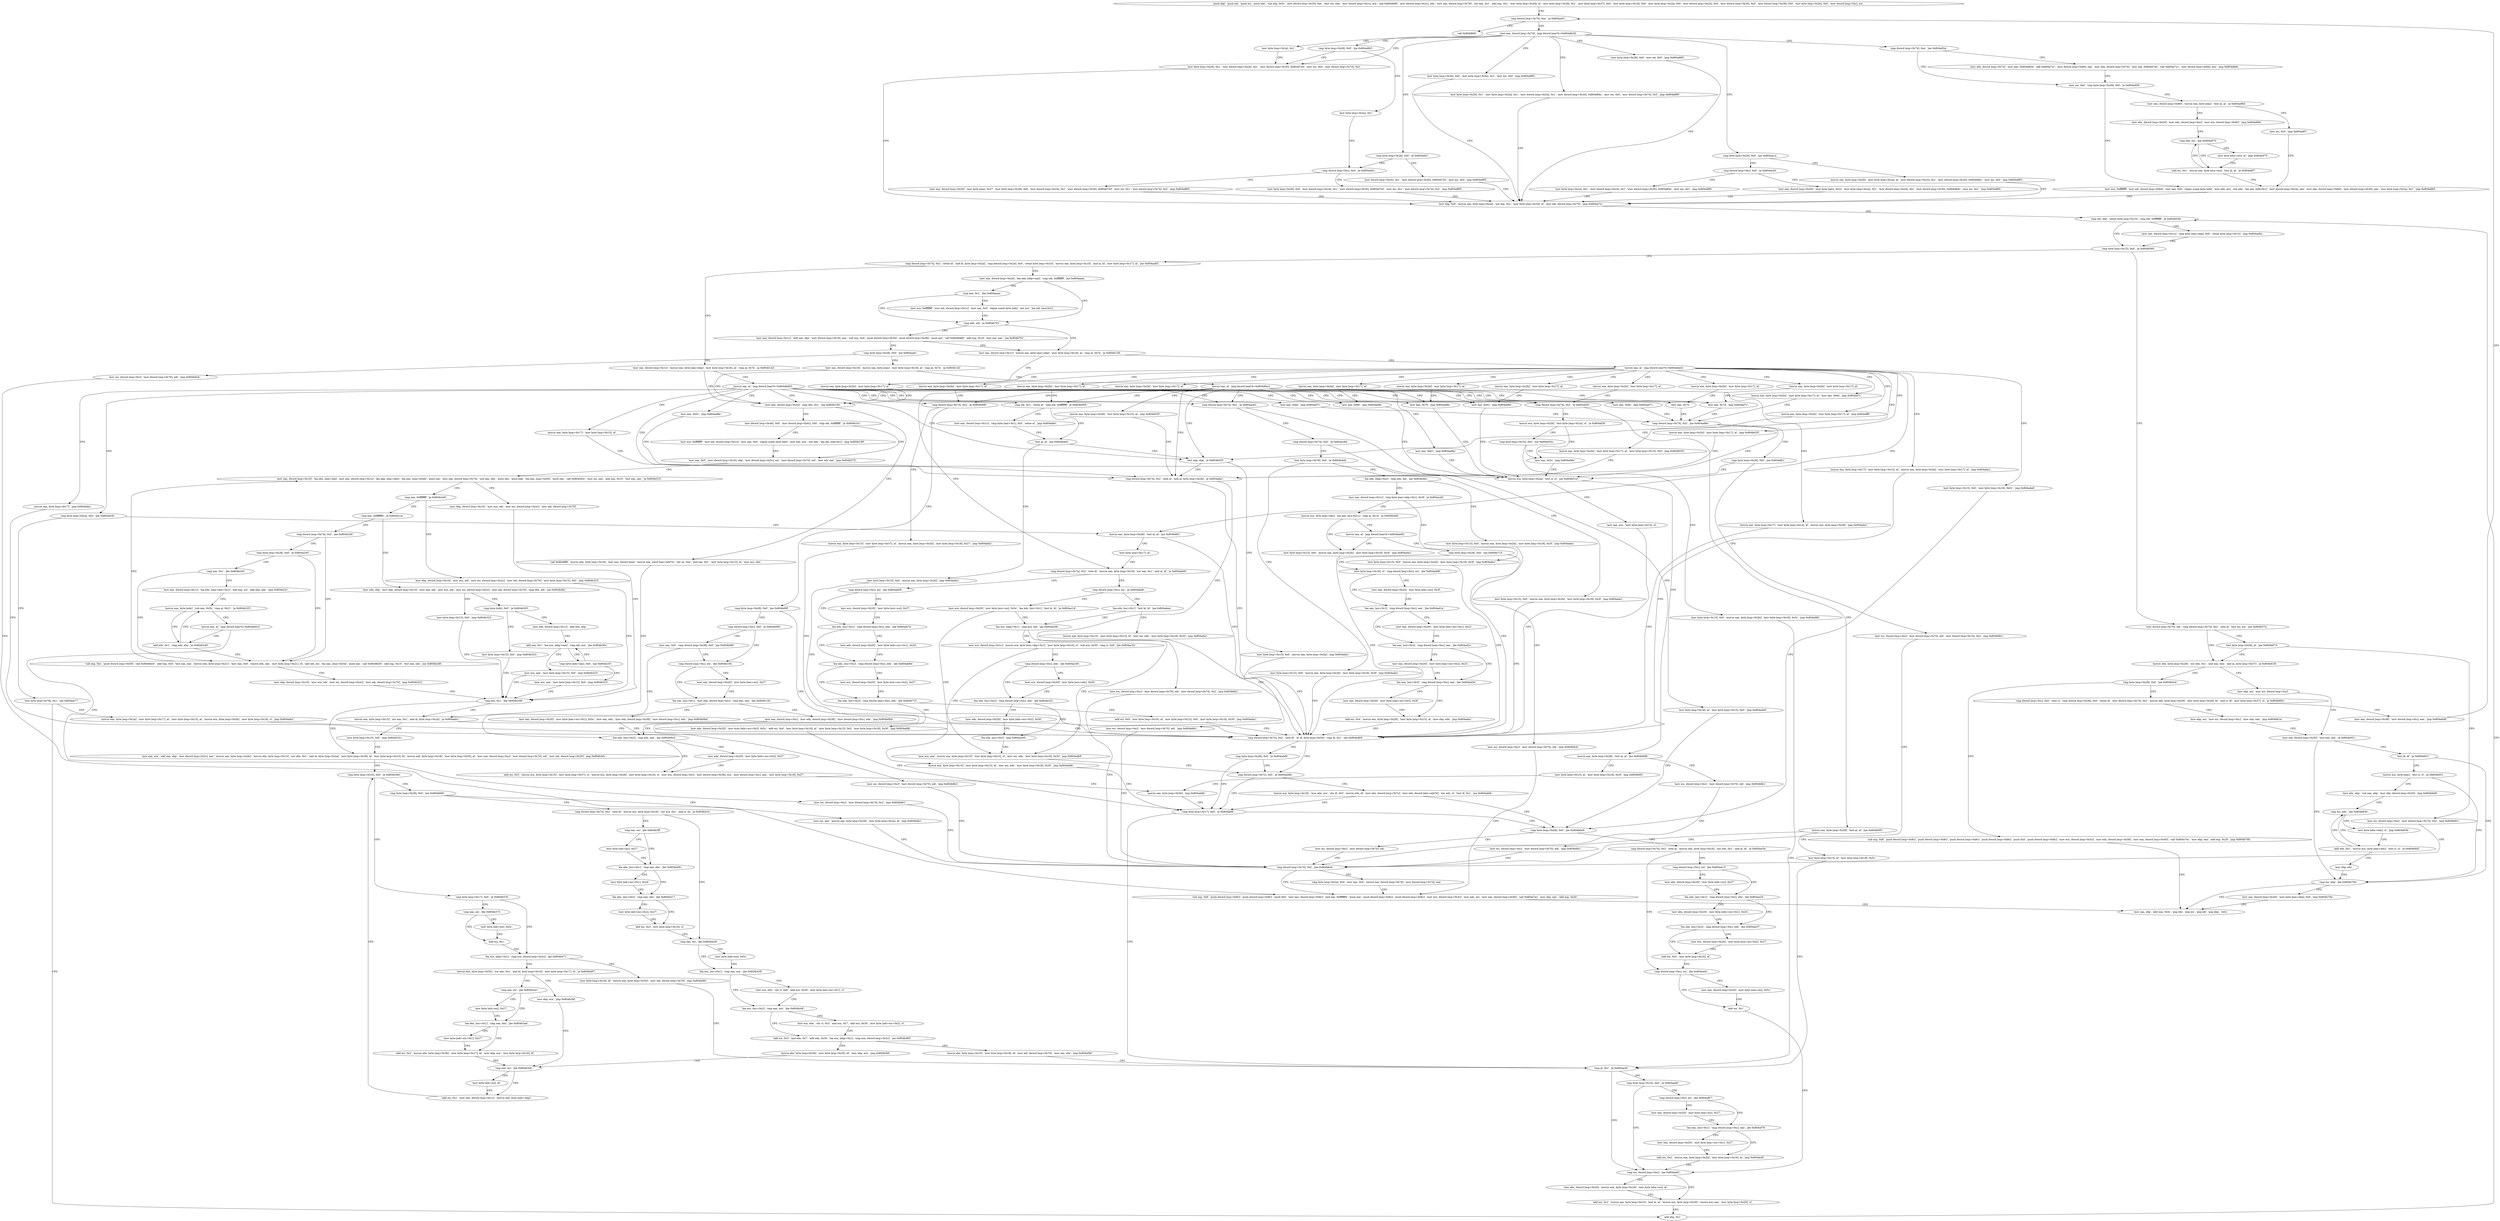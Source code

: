 digraph "func" {
"134522860" [label = "'push ebp', 'push edi', 'push esi', 'push ebx', 'sub esp, 0x5c', 'mov dword [esp+0x20], eax', 'mov esi, edx', 'mov dword [esp+0x1c], ecx', 'call 0x8048df0', 'mov dword [esp+0x3c], eax', 'mov eax, dword [esp+0x78]', 'shr eax, 0x1', 'and eax, 0x1', 'mov byte [esp+0x28], al', 'mov byte [esp+0x29], 0x1', 'mov byte [esp+0x37], 0x0', 'mov byte [esp+0x16], 0x0', 'mov byte [esp+0x2a], 0x0', 'mov dword [esp+0x24], 0x0', 'mov dword [esp+0x30], 0x0', 'mov dword [esp+0x38], 0x0', 'mov byte [esp+0x2b], 0x0', 'mov dword [esp+0xc], esi', " ]
"134522952" [label = "'cmp dword [esp+0x74], 0xa', 'ja 0x804aa01', " ]
"134523393" [label = "'call 0x8048fd0', " ]
"134522963" [label = "'mov eax, dword [esp+0x74]', 'jmp dword [eax*4+0x804d8c0]', " ]
"134522974" [label = "'mov byte [esp+0x2a], 0x1', " ]
"134522979" [label = "'mov byte [esp+0x28], 0x1', 'mov dword [esp+0x24], 0x1', 'mov dword [esp+0x30], 0x804d7d3', 'mov esi, 0x0', 'mov dword [esp+0x74], 0x2', " ]
"134523039" [label = "'mov byte [esp+0x28], 0x0', 'mov esi, 0x0', 'jmp 0x804a885', " ]
"134523051" [label = "'cmp byte [esp+0x28], 0x0', 'jne 0x804aa1a', " ]
"134523108" [label = "'cmp dword [esp+0x74], 0xa', 'jne 0x804a92a', " ]
"134523287" [label = "'cmp byte [esp+0x28], 0x0', 'jne 0x804a863', " ]
"134523360" [label = "'cmp byte [esp+0x28], 0x0', 'je 0x804a9a7', " ]
"134523398" [label = "'mov byte [esp+0x28], 0x0', 'mov byte [esp+0x2a], 0x1', 'mov esi, 0x0', 'jmp 0x804a885', " ]
"134526773" [label = "'mov byte [esp+0x28], 0x1', 'mov byte [esp+0x2a], 0x1', 'mov dword [esp+0x24], 0x1', 'mov dword [esp+0x30], 0x804d84c', 'mov esi, 0x0', 'mov dword [esp+0x74], 0x5', 'jmp 0x804a885', " ]
"134523013" [label = "'mov ebp, 0x0', 'movzx eax, byte [esp+0x2a]', 'xor eax, 0x1', 'mov byte [esp+0x34], al', 'mov edi, dword [esp+0x70]', 'jmp 0x804ae7a', " ]
"134523418" [label = "'movzx eax, byte [esp+0x28]', 'mov byte [esp+0x2a], al', 'mov dword [esp+0x24], 0x1', 'mov dword [esp+0x30], 0x804d84c', 'mov esi, 0x0', 'jmp 0x804a885', " ]
"134523062" [label = "'cmp dword [esp+0xc], 0x0', 'je 0x804aa3d', " ]
"134523178" [label = "'mov edx, dword [esp+0x74]', 'mov eax, 0x804d85d', 'call 0x804a721', 'mov dword [esp+0x80], eax', 'mov edx, dword [esp+0x74]', 'mov eax, 0x804d7d3', 'call 0x804a721', 'mov dword [esp+0x84], eax', 'jmp 0x804a8eb', " ]
"134523115" [label = "'mov esi, 0x0', 'cmp byte [esp+0x28], 0x0', 'je 0x804a956', " ]
"134523298" [label = "'mov byte [esp+0x2a], 0x1', " ]
"134523303" [label = "'cmp dword [esp+0xc], 0x0', 'je 0x804aa5c', " ]
"134523367" [label = "'mov dword [esp+0x24], 0x1', 'mov dword [esp+0x30], 0x804d7d3', 'mov esi, 0x0', 'jmp 0x804a885', " ]
"134524538" [label = "'cmp edi, ebp', 'setne byte [esp+0x15]', 'cmp edi, 0xffffffff', 'je 0x804b54e', " ]
"134526286" [label = "'mov eax, dword [esp+0x1c]', 'cmp byte [eax+ebp], 0x0', 'setne byte [esp+0x15]', 'jmp 0x804ae8a', " ]
"134524554" [label = "'cmp byte [esp+0x15], 0x0', 'je 0x804b560', " ]
"134523453" [label = "'mov byte [esp+0x2a], 0x1', 'mov dword [esp+0x24], 0x1', 'mov dword [esp+0x30], 0x804d84c', 'mov esi, 0x1', 'jmp 0x804a885', " ]
"134523073" [label = "'mov eax, dword [esp+0x20]', 'mov byte [eax], 0x22', 'mov byte [esp+0x2a], 0x1', 'mov dword [esp+0x24], 0x1', 'mov dword [esp+0x30], 0x804d84c', 'mov esi, 0x1', 'jmp 0x804a885', " ]
"134523222" [label = "'mov eax, dword [esp+0x80]', 'movzx eax, byte [eax]', 'test al, al', 'je 0x804a98d', " ]
"134523127" [label = "'mov ecx, 0xffffffff', 'mov edi, dword [esp+0x84]', 'mov eax, 0x0', 'repne scasb byte [edi]', 'mov edx, ecx', 'not edx', 'lea eax, [edx-0x1]', 'mov dword [esp+0x24], eax', 'mov eax, dword [esp+0x84]', 'mov dword [esp+0x30], eax', 'mov byte [esp+0x2a], 0x1', 'jmp 0x804a885', " ]
"134523484" [label = "'mov byte [esp+0x28], 0x0', 'mov dword [esp+0x24], 0x1', 'mov dword [esp+0x30], 0x804d7d3', 'mov esi, 0x1', 'mov dword [esp+0x74], 0x2', 'jmp 0x804a885', " ]
"134523314" [label = "'mov eax, dword [esp+0x20]', 'mov byte [eax], 0x27', 'mov byte [esp+0x28], 0x0', 'mov dword [esp+0x24], 0x1', 'mov dword [esp+0x30], 0x804d7d3', 'mov esi, 0x1', 'mov dword [esp+0x74], 0x2', 'jmp 0x804a885', " ]
"134526304" [label = "'mov dword [esp+0x70], edi', 'cmp dword [esp+0x74], 0x2', 'sete al', 'test esi, esi', 'jne 0x804b57a', " ]
"134524565" [label = "'cmp dword [esp+0x74], 0x2', 'setne bl', 'and bl, byte [esp+0x2a]', 'cmp dword [esp+0x24], 0x0', 'setne byte [esp+0x10]', 'movzx eax, byte [esp+0x10]', 'and al, bl', 'mov byte [esp+0x17], al', 'jne 0x804aa83', " ]
"134523277" [label = "'mov esi, 0x0', 'jmp 0x804a8f7', " ]
"134523236" [label = "'mov ebx, dword [esp+0x20]', 'mov edx, dword [esp+0xc]', 'mov ecx, dword [esp+0x80]', 'jmp 0x804a984', " ]
"134526330" [label = "'movzx edx, byte [esp+0x28]', 'xor edx, 0x1', 'and eax, edx', 'and al, byte [esp+0x37]', 'je 0x804b618', " ]
"134526320" [label = "'test byte [esp+0x28], al', 'jne 0x804b673', " ]
"134523523" [label = "'mov eax, dword [esp+0x24]', 'lea edx, [ebp+eax]', 'cmp edi, 0xffffffff', 'jne 0x804aaaa', " ]
"134524604" [label = "'mov eax, dword [esp+0x1c]', 'movzx eax, byte [eax+ebp]', 'mov byte [esp+0x18], al', 'cmp al, 0x7e', 'ja 0x804b142', " ]
"134523268" [label = "'cmp edx, esi', 'jbe 0x804a975', " ]
"134526488" [label = "'mov ebp, esi', 'mov esi, dword [esp+0xc]', " ]
"134526350" [label = "'cmp byte [esp+0x29], 0x0', 'jne 0x804b5cb', " ]
"134526579" [label = "'mov esi, dword [esp+0xc]', 'mov dword [esp+0x74], 0x2', 'jmp 0x804b6b1', " ]
"134523562" [label = "'cmp edx, edi', 'ja 0x804b761', " ]
"134523536" [label = "'cmp eax, 0x1', 'jbe 0x804aaaa', " ]
"134525250" [label = "'mov ebx, dword [esp+0x3c]', 'cmp ebx, 0x1', 'jne 0x804b184', " ]
"134524624" [label = "'movzx eax, al', 'jmp dword [eax*4+0x804db60]', " ]
"134523253" [label = "'add esi, 0x1', 'movzx eax, byte [ecx+esi]', 'test al, al', 'je 0x804a8f7', " ]
"134523272" [label = "'mov byte [ebx+esi], al', 'jmp 0x804a975', " ]
"134526494" [label = "'mov eax, dword [esp+0x30]', 'test eax, eax', 'je 0x804b651', " ]
"134526411" [label = "'sub esp, 0x8', 'push dword [esp+0x8c]', 'push dword [esp+0x8c]', 'push dword [esp+0x8c]', 'push dword [esp+0x8c]', 'push 0x5', 'push dword [esp+0x8c]', 'mov ecx, dword [esp+0x3c]', 'mov edx, dword [esp+0x58]', 'mov eax, dword [esp+0x40]', 'call 0x804a7ec', 'mov ebp, eax', 'add esp, 0x20', 'jmp 0x804b70b', " ]
"134526357" [label = "'cmp dword [esp+0xc], 0x0', 'sete cl', 'cmp dword [esp+0x38], 0x0', 'setne dl', 'mov dword [esp+0x74], 0x2', 'movzx ebx, byte [esp+0x29]', 'mov byte [esp+0x28], bl', 'and cl, dl', 'mov byte [esp+0x37], cl', 'je 0x804b60e', " ]
"134526641" [label = "'cmp dword [esp+0x74], 0x2', 'jne 0x804b6cb', " ]
"134526817" [label = "'mov eax, dword [esp+0x1c]', 'movzx eax, byte [eax+ebp]', 'mov byte [esp+0x18], al', 'cmp al, 0x7e', 'ja 0x804b139', " ]
"134523570" [label = "'mov eax, dword [esp+0x1c]', 'add eax, ebp', 'mov dword [esp+0x18], eax', 'sub esp, 0x4', 'push dword [esp+0x28]', 'push dword [esp+0x38]', 'push eax', 'call 0x8048d60', 'add esp, 0x10', 'test eax, eax', 'jne 0x804b761', " ]
"134523541" [label = "'mov ecx, 0xffffffff', 'mov edi, dword [esp+0x1c]', 'mov eax, 0x0', 'repne scasb byte [edi]', 'not ecx', 'lea edi, [ecx-0x1]', " ]
"134525316" [label = "'mov dword [esp+0x48], 0x0', 'mov dword [esp+0x4c], 0x0', 'cmp edi, 0xffffffff', 'je 0x804b1b1', " ]
"134525259" [label = "'call 0x8048ff0', 'movzx edx, byte [esp+0x18]', 'mov eax, dword [eax]', 'movzx eax, word [eax+edx*2]', 'shr ax, 0xe', 'and eax, 0x1', 'mov byte [esp+0x15], al', 'mov ecx, ebx', " ]
"134523657" [label = "'cmp byte [esp+0x2a], 0x0', 'jne 0x804ab36', " ]
"134524000" [label = "'cmp dword [esp+0x74], 0x2', 'je 0x804ac82', " ]
"134524247" [label = "'mov eax, 0x62', 'jmp 0x804ad8e', " ]
"134524263" [label = "'mov eax, 0x66', 'jmp 0x804ad8e', " ]
"134524279" [label = "'mov eax, 0x72', " ]
"134524643" [label = "'mov eax, 0x74', 'jmp 0x804ad7c', " ]
"134524662" [label = "'mov eax, 0x76', 'jmp 0x804ad8e', " ]
"134524681" [label = "'cmp dword [esp+0x74], 0x2', 'je 0x804af30', " ]
"134524810" [label = "'mov eax, 0x6e', 'jmp 0x804ad7c', " ]
"134524870" [label = "'mov eax, 0x61', 'jmp 0x804ad8e', " ]
"134524899" [label = "'cmp edi, 0x1', 'setne al', 'cmp edi, 0xffffffff', 'je 0x804b009', " ]
"134524918" [label = "'test ebp, ebp', 'je 0x804b035', " ]
"134524972" [label = "'movzx eax, byte [esp+0x17]', 'mov byte [esp+0x15], al', " ]
"134524981" [label = "'cmp dword [esp+0x74], 0x2', 'sete al', 'and al, byte [esp+0x28]', 'je 0x804ada1', " ]
"134525056" [label = "'cmp dword [esp+0x74], 0x2', 'je 0x804b09f', " ]
"134526110" [label = "'movzx eax, byte [esp+0x17]', 'jmp 0x804ada1', " ]
"134526545" [label = "'cmp esi, ebp', 'jbe 0x804b70b', " ]
"134526731" [label = "'mov eax, ebp', 'add esp, 0x5c', 'pop ebx', 'pop esi', 'pop edi', 'pop ebp', 'retn', " ]
"134526553" [label = "'mov eax, dword [esp+0x20]', 'mov byte [eax+ebp], 0x0', 'jmp 0x804b70b', " ]
"134526502" [label = "'test dl, dl', 'je 0x804b651', " ]
"134526506" [label = "'movzx ecx, byte [eax]', 'test cl, cl', 'je 0x804b651', " ]
"134526478" [label = "'mov ebp, esi', 'mov esi, dword [esp+0xc]', 'mov edx, eax', 'jmp 0x804b61e', " ]
"134526398" [label = "'mov eax, dword [esp+0x38]', 'mov dword [esp+0xc], eax', 'jmp 0x804a848', " ]
"134526667" [label = "'sub esp, 0x8', 'push dword [esp+0x8c]', 'push dword [esp+0x8c]', 'push 0x0', 'mov eax, dword [esp+0x8c]', 'and eax, 0xfffffffd', 'push eax', 'push dword [esp+0x8c]', 'push dword [esp+0x8c]', 'mov ecx, dword [esp+0x3c]', 'mov edx, esi', 'mov eax, dword [esp+0x40]', 'call 0x804a7ec', 'mov ebp, eax', 'add esp, 0x20', " ]
"134526648" [label = "'cmp byte [esp+0x2a], 0x0', 'mov eax, 0x4', 'cmove eax, dword [esp+0x74]', 'mov dword [esp+0x74], eax', " ]
"134525241" [label = "'movzx eax, byte [esp+0x2b]', 'mov byte [esp+0x17], al', " ]
"134526837" [label = "'movzx eax, al', 'jmp dword [eax*4+0x804dde4]', " ]
"134523608" [label = "'cmp byte [esp+0x28], 0x0', 'jne 0x804aafc', " ]
"134525361" [label = "'mov ecx, 0xffffffff', 'mov edi, dword [esp+0x1c]', 'mov eax, 0x0', 'repne scasb byte [edi]', 'mov edx, ecx', 'not edx', 'lea edi, [edx-0x1]', 'jmp 0x804b199', " ]
"134525337" [label = "'mov eax, 0x0', 'mov dword [esp+0x10], ebp', 'mov dword [esp+0x2c], esi', 'mov dword [esp+0x70], edi', 'mov edi, eax', 'jmp 0x804b275', " ]
"134525288" [label = "'movzx eax, byte [esp+0x15]', 'xor eax, 0x1', 'and al, byte [esp+0x2a]', 'je 0x804ada1', " ]
"134523702" [label = "'movzx eax, byte [esp+0x28]', 'test al, al', 'jne 0x804b681', " ]
"134523664" [label = "'test byte [esp+0x78], 0x1', 'jne 0x804ae77', " ]
"134524034" [label = "'movzx eax, byte [esp+0x28]', 'test al, al', 'jne 0x804b68b', " ]
"134524007" [label = "'cmp dword [esp+0x74], 0x5', 'je 0x804ac9d', " ]
"134524302" [label = "'movzx ecx, byte [esp+0x2a]', 'test cl, cl', 'jne 0x804b51d', " ]
"134524284" [label = "'cmp dword [esp+0x74], 0x2', 'jne 0x804ad8e', " ]
"134524720" [label = "'movzx eax, byte [esp+0x28]', 'test al, al', 'jne 0x804b695', " ]
"134524688" [label = "'movzx ecx, byte [esp+0x28]', 'test byte [esp+0x2a], cl', 'je 0x804af26', " ]
"134524937" [label = "'mov eax, dword [esp+0x1c]', 'cmp byte [eax+0x1], 0x0', 'setne al', 'jmp 0x804afee', " ]
"134524910" [label = "'test al, al', 'jne 0x804b4e4', " ]
"134524922" [label = "'mov byte [esp+0x15], 0x0', 'movzx eax, byte [esp+0x2b]', 'jmp 0x804ada1', " ]
"134524321" [label = "'cmp dword [esp+0x74], 0x2', 'sete dl', 'or dl, byte [esp+0x34]', 'cmp dl, 0x1', 'jne 0x804adb9', " ]
"134524999" [label = "'mov esi, dword [esp+0xc]', 'mov dword [esp+0x70], edi', 'mov dword [esp+0x74], 0x2', 'jmp 0x804b6b1', " ]
"134525087" [label = "'cmp byte [esp+0x28], 0x0', 'jne 0x804b69f', " ]
"134525063" [label = "'movzx eax, byte [esp+0x15]', 'mov byte [esp+0x37], al', 'movzx eax, byte [esp+0x2b]', 'mov byte [esp+0x18], 0x27', 'jmp 0x804ada1', " ]
"134526513" [label = "'mov edx, ebp', 'sub eax, ebp', 'mov ebx, dword [esp+0x20]', 'jmp 0x804b646', " ]
"134523991" [label = "'movzx eax, byte [esp+0x2b]', 'mov byte [esp+0x17], al', " ]
"134524238" [label = "'movzx eax, byte [esp+0x2b]', 'mov byte [esp+0x17], al', " ]
"134524254" [label = "'movzx eax, byte [esp+0x2b]', 'mov byte [esp+0x17], al', " ]
"134524270" [label = "'movzx eax, byte [esp+0x2b]', 'mov byte [esp+0x17], al', " ]
"134524634" [label = "'movzx eax, byte [esp+0x2b]', 'mov byte [esp+0x17], al', " ]
"134524653" [label = "'movzx eax, byte [esp+0x2b]', 'mov byte [esp+0x17], al', " ]
"134524672" [label = "'movzx eax, byte [esp+0x2b]', 'mov byte [esp+0x17], al', " ]
"134524830" [label = "'movzx eax, byte [esp+0x2b]', 'mov byte [esp+0x17], al', 'mov eax, 0x6e', 'jmp 0x804ad7c', " ]
"134524890" [label = "'movzx eax, byte [esp+0x2b]', 'mov byte [esp+0x17], al', " ]
"134524950" [label = "'movzx eax, byte [esp+0x2b]', 'mov byte [esp+0x17], al', 'jmp 0x804aff6', " ]
"134524961" [label = "'movzx eax, byte [esp+0x2b]', 'mov byte [esp+0x17], al', 'jmp 0x804b035', " ]
"134525031" [label = "'movzx eax, byte [esp+0x2b]', 'mov byte [esp+0x17], al', 'mov byte [esp+0x15], 0x0', 'jmp 0x804b035', " ]
"134525047" [label = "'movzx eax, byte [esp+0x2b]', 'mov byte [esp+0x17], al', " ]
"134526214" [label = "'movzx eax, byte [esp+0x17]', 'mov byte [esp+0x15], al', 'movzx eax, byte [esp+0x2b]', 'mov byte [esp+0x17], al', 'jmp 0x804ada1', " ]
"134526251" [label = "'mov byte [esp+0x15], 0x0', 'mov byte [esp+0x18], 0x61', 'jmp 0x804ade6', " ]
"134523644" [label = "'mov esi, dword [esp+0xc]', 'mov dword [esp+0x70], edi', 'jmp 0x804b6cb', " ]
"134523615" [label = "'mov eax, dword [esp+0x18]', 'movzx eax, byte [eax]', 'mov byte [esp+0x18], al', 'cmp al, 0x7e', 'ja 0x804b142', " ]
"134525557" [label = "'mov eax, dword [esp+0x10]', 'lea ebx, [eax+edi]', 'mov eax, dword [esp+0x1c]', 'lea ebp, [eax+ebx]', 'lea eax, [esp+0x48]', 'push eax', 'mov eax, dword [esp+0x74]', 'sub eax, ebx', 'push eax', 'push ebp', 'lea eax, [esp+0x50]', 'push eax', 'call 0x804cb5c', 'mov esi, eax', 'add esp, 0x10', 'test eax, eax', 'je 0x804b315', " ]
"134524345" [label = "'cmp dword [esp+0x7c], 0x0', 'je 0x804addb', " ]
"134524338" [label = "'cmp byte [esp+0x28], 0x0', 'je 0x804addb', " ]
"134525306" [label = "'mov byte [esp+0x15], 0x0', 'jmp 0x804b32c', " ]
"134525740" [label = "'mov eax, ecx', 'add eax, ebp', 'mov dword [esp+0x2c], eax', 'movzx eax, byte [esp+0x2b]', 'movzx ebx, byte [esp+0x15]', 'xor ebx, 0x1', 'and bl, byte [esp+0x2a]', 'mov byte [esp+0x36], bl', 'mov byte [esp+0x10], bl', 'movzx edx, byte [esp+0x18]', 'mov byte [esp+0x35], al', 'mov eax, dword [esp+0xc]', 'mov dword [esp+0x70], edi', 'mov edi, dword [esp+0x20]', 'jmp 0x804b3d1', " ]
"134526593" [label = "'mov esi, dword [esp+0xc]', 'mov dword [esp+0x70], edi', 'jmp 0x804b6b1', " ]
"134523715" [label = "'mov byte [esp+0x17], al', " ]
"134524535" [label = "'add ebp, 0x1', " ]
"134523675" [label = "'movzx eax, byte [esp+0x2a]', 'mov byte [esp+0x17], al', 'mov byte [esp+0x15], al', 'movzx ecx, byte [esp+0x2b]', 'mov byte [esp+0x18], cl', 'jmp 0x804ada1', " ]
"134526603" [label = "'mov esi, dword [esp+0xc]', 'mov dword [esp+0x70], edi', 'jmp 0x804b6b1', " ]
"134524047" [label = "'mov byte [esp+0x15], al', 'mov byte [esp+0x18], 0x3f', 'jmp 0x804b0f3', " ]
"134524061" [label = "'test byte [esp+0x78], 0x4', 'je 0x804b4a8', " ]
"134524014" [label = "'mov byte [esp+0x15], 0x0', 'movzx eax, byte [esp+0x2b]', 'mov byte [esp+0x18], 0x3f', 'jmp 0x804ada1', " ]
"134526237" [label = "'mov byte [esp+0x18], al', 'mov byte [esp+0x15], 0x0', 'jmp 0x804ade6', " ]
"134524315" [label = "'mov eax, ecx', 'mov byte [esp+0x15], cl', " ]
"134524291" [label = "'cmp byte [esp+0x28], 0x0', 'jne 0x804afb1', " ]
"134524849" [label = "'mov esi, dword [esp+0xc]', 'mov dword [esp+0x70], edi', 'mov dword [esp+0x74], 0x2', 'jmp 0x804b6b1', " ]
"134526613" [label = "'mov esi, dword [esp+0xc]', 'mov dword [esp+0x70], edi', 'jmp 0x804b6b1', " ]
"134524733" [label = "'mov byte [esp+0x15], al', 'mov byte [esp+0x18], 0x5c', " ]
"134524710" [label = "'mov eax, 0x5c', 'jmp 0x804ad8e', " ]
"134524699" [label = "'cmp byte [esp+0x10], 0x0', 'jne 0x804b53a', " ]
"134526180" [label = "'mov byte [esp+0x15], 0x0', 'movzx eax, byte [esp+0x2b]', 'jmp 0x804ada1', " ]
"134526623" [label = "'mov esi, dword [esp+0xc]', 'mov dword [esp+0x70], edi', 'jmp 0x804b6b1', " ]
"134525098" [label = "'cmp dword [esp+0xc], 0x0', 'je 0x804b0fd', " ]
"134526534" [label = "'cmp esi, edx', 'jbe 0x804b63b', " ]
"134524390" [label = "'cmp byte [esp+0x28], 0x0', 'jne 0x804b6a9', " ]
"134523634" [label = "'movzx eax, al', 'jmp dword [eax*4+0x804d8ec]', " ]
"134525717" [label = "'mov ebp, dword [esp+0x10]', 'mov ecx, edi', 'mov esi, dword [esp+0x2c]', 'mov edi, dword [esp+0x70]', " ]
"134525603" [label = "'cmp eax, 0xffffffff', 'je 0x804b2e9', " ]
"134524379" [label = "'cmp byte [esp+0x17], 0x0', 'je 0x804af46', " ]
"134524352" [label = "'movzx ecx, byte [esp+0x18]', 'mov edx, ecx', 'shr dl, 0x5', 'movzx edx, dl', 'mov ebx, dword [esp+0x7c]', 'mov edx, dword [ebx+edx*4]', 'shr edx, cl', 'test dl, 0x1', 'jne 0x804ade6', " ]
"134525905" [label = "'cmp byte [esp+0x10], 0x0', 'je 0x804b364', " ]
"134523719" [label = "'cmp dword [esp+0x74], 0x2', 'sete dl', 'movzx eax, byte [esp+0x16]', 'xor eax, 0x1', 'and al, dl', 'je 0x804abb9', " ]
"134525171" [label = "'movzx eax, byte [esp+0x2b]', 'jmp 0x804addb', " ]
"134526120" [label = "'mov byte [esp+0x15], 0x0', 'movzx eax, byte [esp+0x2b]', 'mov byte [esp+0x18], 0x3f', 'jmp 0x804ada1', " ]
"134524072" [label = "'lea edx, [ebp+0x2]', 'cmp edx, edi', 'jae 0x804b4bc', " ]
"134524742" [label = "'cmp al, 0x1', 'je 0x804ae4f', " ]
"134526266" [label = "'mov byte [esp+0x15], 0x0', 'movzx eax, byte [esp+0x2b]', 'mov byte [esp+0x18], 0x5c', 'jmp 0x804af46', " ]
"134525181" [label = "'cmp dword [esp+0xc], esi', 'jbe 0x804b10b', " ]
"134525105" [label = "'mov eax, 0x0', 'cmp dword [esp+0x38], 0x0', 'jne 0x804b0fd', " ]
"134526523" [label = "'add edx, 0x1', 'movzx ecx, byte [eax+edx]', 'test cl, cl', 'je 0x804b64f', " ]
"134526538" [label = "'mov byte [ebx+edx], cl', 'jmp 0x804b63b', " ]
"134526633" [label = "'mov esi, dword [esp+0xc]', 'mov dword [esp+0x70], edi', " ]
"134524401" [label = "'cmp dword [esp+0x74], 0x2', 'sete al', 'movzx edx, byte [esp+0x16]', 'xor edx, 0x1', 'and al, dl', 'je 0x804ae3e', " ]
"134524820" [label = "'mov eax, 0x6e', 'jmp 0x804ad7c', " ]
"134524880" [label = "'mov eax, 0x61', 'jmp 0x804ad8e', " ]
"134525020" [label = "'movzx eax, byte [esp+0x28]', 'mov byte [esp+0x15], al', 'jmp 0x804b035', " ]
"134526195" [label = "'movzx eax, byte [esp+0x17]', 'mov byte [esp+0x15], al', 'movzx eax, byte [esp+0x28]', 'jmp 0x804ada1', " ]
"134525731" [label = "'cmp ecx, 0x1', 'jbe 0x804b168', " ]
"134525673" [label = "'mov ebp, dword [esp+0x10]', 'mov ecx, edi', 'mov esi, dword [esp+0x2c]', 'mov edi, dword [esp+0x70]', 'mov byte [esp+0x15], 0x0', 'jmp 0x804b323', " ]
"134525608" [label = "'cmp eax, 0xfffffffe', 'je 0x804b1ca', " ]
"134525796" [label = "'cmp byte [esp+0x17], 0x0', 'je 0x804b376', " ]
"134525912" [label = "'cmp byte [esp+0x28], 0x0', 'jne 0x804b666', " ]
"134523833" [label = "'cmp dword [esp+0xc], esi', 'ja 0x804abdb', " ]
"134523867" [label = "'mov ecx, dword [esp+0x20]', 'mov byte [ecx+esi], 0x5c', 'lea edx, [esi+0x1]', 'test bl, bl', 'je 0x804ac1d', " ]
"134523839" [label = "'lea edx, [esi+0x1]', 'test bl, bl', 'jne 0x804abea', " ]
"134523739" [label = "'cmp dword [esp+0xc], esi', 'jbe 0x804ab69', " ]
"134523753" [label = "'lea edx, [esi+0x1]', 'cmp dword [esp+0xc], edx', 'jbe 0x804ab7b', " ]
"134523745" [label = "'mov ecx, dword [esp+0x20]', 'mov byte [ecx+esi], 0x27', " ]
"134526140" [label = "'mov byte [esp+0x15], 0x0', 'movzx eax, byte [esp+0x2b]', 'mov byte [esp+0x18], 0x3f', 'jmp 0x804ada1', " ]
"134524083" [label = "'mov eax, dword [esp+0x1c]', 'cmp byte [eax+ebp+0x1], 0x3f', 'je 0x804acd2', " ]
"134524495" [label = "'cmp esi, dword [esp+0xc]', 'jae 0x804ae61', " ]
"134524513" [label = "'add esi, 0x1', 'movzx eax, byte [esp+0x15]', 'test al, al', 'movzx ecx, byte [esp+0x29]', 'cmove ecx, eax', 'mov byte [esp+0x29], cl', " ]
"134524501" [label = "'mov ebx, dword [esp+0x20]', 'movzx eax, byte [esp+0x18]', 'mov byte [ebx+esi], al', " ]
"134524750" [label = "'cmp byte [esp+0x16], 0x0', 'je 0x804ae4f', " ]
"134524761" [label = "'cmp dword [esp+0xc], esi', 'jbe 0x804af67', " ]
"134525195" [label = "'lea eax, [esi+0x1]', 'mov edx, dword [esp+0xc]', 'cmp edx, eax', 'jbe 0x804b12b', " ]
"134525187" [label = "'mov eax, dword [esp+0x20]', 'mov byte [eax+esi], 0x27', " ]
"134525117" [label = "'lea edx, [esi+0x2]', 'cmp edx, eax', 'jae 0x804b0cd', " ]
"134526543" [label = "'mov ebp, edx', " ]
"134524478" [label = "'cmp dword [esp+0xc], esi', 'jbe 0x804ae4c', " ]
"134524421" [label = "'cmp dword [esp+0xc], esi', 'jbe 0x804ae13', " ]
"134525386" [label = "'mov edx, ebp', 'mov ebp, dword [esp+0x10]', 'mov eax, edi', 'mov ecx, edi', 'mov esi, dword [esp+0x2c]', 'mov edi, dword [esp+0x70]', 'cmp ebx, edi', 'jae 0x804b2fe', " ]
"134525617" [label = "'cmp dword [esp+0x74], 0x2', 'jne 0x804b240', " ]
"134525814" [label = "'lea ecx, [ebp+0x1]', 'cmp ecx, dword [esp+0x2c]', 'jae 0x804b471', " ]
"134525803" [label = "'cmp eax, esi', 'jbe 0x804b373', " ]
"134526566" [label = "'mov esi, eax', 'movzx eax, byte [esp+0x28]', 'mov byte [esp+0x2a], al', 'jmp 0x804b6b1', " ]
"134525923" [label = "'cmp dword [esp+0x74], 0x2', 'sete bl', 'movzx ecx, byte [esp+0x16]', 'xor ecx, 0x1', 'and cl, bl', 'je 0x804b41e', " ]
"134523933" [label = "'movzx eax, byte [esp+0x15]', 'mov byte [esp+0x15], bl', 'mov esi, edx', 'mov byte [esp+0x18], 0x30', 'jmp 0x804addb', " ]
"134523882" [label = "'lea ecx, [ebp+0x1]', 'cmp ecx, edi', 'jae 0x804ac06', " ]
"134523846" [label = "'movzx eax, byte [esp+0x15]', 'mov byte [esp+0x15], bl', 'mov esi, edx', 'mov byte [esp+0x18], 0x30', 'jmp 0x804ada1', " ]
"134523771" [label = "'lea edx, [esi+0x2]', 'cmp dword [esp+0xc], edx', 'jbe 0x804ab8d', " ]
"134523762" [label = "'mov edx, dword [esp+0x20]', 'mov byte [edx+esi+0x1], 0x24', " ]
"134524114" [label = "'movzx ecx, byte [eax+edx]', 'lea eax, [ecx-0x21]', 'cmp al, 0x1d', 'ja 0x804b4d0', " ]
"134524094" [label = "'mov byte [esp+0x15], 0x0', 'movzx eax, byte [esp+0x2b]', 'mov byte [esp+0x18], 0x3f', 'jmp 0x804ada1', " ]
"134524775" [label = "'lea eax, [esi+0x1]', 'cmp dword [esp+0xc], eax', 'jbe 0x804af79', " ]
"134524767" [label = "'mov eax, dword [esp+0x20]', 'mov byte [eax+esi], 0x27', " ]
"134525227" [label = "'mov eax, dword [esp+0xc]', 'mov edx, dword [esp+0x38]', 'mov dword [esp+0xc], edx', 'jmp 0x804b0bd', " ]
"134525206" [label = "'mov eax, dword [esp+0x20]', 'mov byte [eax+esi+0x1], 0x5c', 'mov eax, edx', 'mov edx, dword [esp+0x38]', 'mov dword [esp+0xc], edx', 'jmp 0x804b0bd', " ]
"134525133" [label = "'add esi, 0x3', 'movzx ecx, byte [esp+0x15]', 'mov byte [esp+0x37], cl', 'movzx ecx, byte [esp+0x28]', 'mov byte [esp+0x16], cl', 'mov ecx, dword [esp+0xc]', 'mov dword [esp+0x38], ecx', 'mov dword [esp+0xc], eax', 'mov byte [esp+0x18], 0x27', " ]
"134525124" [label = "'mov edx, dword [esp+0x20]', 'mov byte [edx+esi+0x2], 0x27', " ]
"134524492" [label = "'add esi, 0x1', " ]
"134524484" [label = "'mov eax, dword [esp+0x20]', 'mov byte [eax+esi], 0x5c', " ]
"134524435" [label = "'lea edx, [esi+0x1]', 'cmp dword [esp+0xc], edx', 'jbe 0x804ae25', " ]
"134524427" [label = "'mov edx, dword [esp+0x20]', 'mov byte [edx+esi], 0x27', " ]
"134525694" [label = "'mov byte [esp+0x15], 0x0', 'jmp 0x804b323', " ]
"134525412" [label = "'cmp byte [edx], 0x0', 'je 0x804b305', " ]
"134525504" [label = "'sub esp, 0xc', 'push dword [esp+0x50]', 'call 0x8048dc0', 'add esp, 0x4', 'test eax, eax', 'movzx edx, byte [esp+0x21]', 'mov eax, 0x0', 'cmove edx, eax', 'mov byte [esp+0x21], dl', 'add edi, esi', 'lea eax, [esp+0x54]', 'push eax', 'call 0x8048d30', 'add esp, 0x10', 'test eax, eax', 'jne 0x804b2d9', " ]
"134525624" [label = "'cmp byte [esp+0x28], 0x0', 'je 0x804b240', " ]
"134526065" [label = "'mov byte [esp+0x18], dl', 'movzx eax, byte [esp+0x35]', 'mov edi, dword [esp+0x70]', 'jmp 0x804af46', " ]
"134525827" [label = "'movzx ebx, byte [esp+0x35]', 'xor ebx, 0x1', 'and bl, byte [esp+0x16]', 'mov byte [esp+0x17], bl', 'je 0x804b497', " ]
"134525811" [label = "'add esi, 0x1', " ]
"134525807" [label = "'mov byte [edi+esi], 0x5c', " ]
"134525982" [label = "'cmp eax, esi', 'jbe 0x804b426', " ]
"134525943" [label = "'cmp eax, esi', 'jbe 0x804b3ff', " ]
"134523910" [label = "'mov ecx, eax', 'movzx eax, byte [esp+0x15]', 'mov byte [esp+0x15], cl', 'mov esi, edx', 'mov byte [esp+0x18], 0x30', 'jmp 0x804adb9', " ]
"134523889" [label = "'mov ecx, dword [esp+0x1c]', 'movzx ecx, byte [ecx+ebp+0x1]', 'mov byte [esp+0x10], cl', 'sub ecx, 0x30', 'cmp cl, 0x9', 'jbe 0x804ac32', " ]
"134523789" [label = "'lea edx, [esi+0x3]', 'cmp dword [esp+0xc], edx', 'jbe 0x804b71f', " ]
"134523780" [label = "'mov ecx, dword [esp+0x20]', 'mov byte [ecx+esi+0x2], 0x27', " ]
"134526160" [label = "'mov byte [esp+0x15], 0x0', 'movzx eax, byte [esp+0x2b]', 'mov byte [esp+0x18], 0x3f', 'jmp 0x804ada1', " ]
"134524129" [label = "'movzx eax, al', 'jmp dword [eax*4+0x804dae8]', " ]
"134524793" [label = "'add esi, 0x2', 'movzx eax, byte [esp+0x2b]', 'mov byte [esp+0x16], al', 'jmp 0x804ae4f', " ]
"134524784" [label = "'mov eax, dword [esp+0x20]', 'mov byte [eax+esi+0x1], 0x27', " ]
"134524453" [label = "'lea edx, [esi+0x2]', 'cmp dword [esp+0xc], edx', 'jbe 0x804ae37', " ]
"134524444" [label = "'mov ebx, dword [esp+0x20]', 'mov byte [ebx+esi+0x1], 0x24', " ]
"134525701" [label = "'mov byte [esp+0x15], 0x0', 'jmp 0x804b323', " ]
"134525421" [label = "'mov edx, dword [esp+0x1c]', 'add edx, ebp', " ]
"134525657" [label = "'mov ebp, dword [esp+0x10]', 'mov ecx, edi', 'mov esi, dword [esp+0x2c]', 'mov edi, dword [esp+0x70]', 'jmp 0x804b323', " ]
"134525631" [label = "'cmp eax, 0x1', 'jbe 0x804b240', " ]
"134526103" [label = "'mov ebp, ecx', 'jmp 0x804b3bf', " ]
"134525849" [label = "'cmp eax, esi', 'jbe 0x804b3a1', " ]
"134525990" [label = "'lea ecx, [esi+0x1]', 'cmp eax, ecx', 'jbe 0x804b439', " ]
"134525986" [label = "'mov byte [edi+esi], 0x5c', " ]
"134525951" [label = "'lea ebx, [esi+0x1]', 'cmp eax, ebx', 'jbe 0x804b40b', " ]
"134525947" [label = "'mov byte [edi+esi], 0x27', " ]
"134523954" [label = "'cmp dword [esp+0xc], edx', 'jbe 0x804ac40', " ]
"134526751" [label = "'add esi, 0x4', 'mov byte [esp+0x16], al', 'mov byte [esp+0x15], 0x0', 'mov byte [esp+0x18], 0x30', 'jmp 0x804ada1', " ]
"134523802" [label = "'mov edx, dword [esp+0x20]', 'mov byte [edx+esi+0x3], 0x5c', 'add esi, 0x4', 'mov byte [esp+0x16], al', 'mov byte [esp+0x15], 0x0', 'mov byte [esp+0x18], 0x30', 'jmp 0x804addb', " ]
"134524139" [label = "'cmp byte [esp+0x28], 0x0', 'jne 0x804b715', " ]
"134524471" [label = "'add esi, 0x3', 'mov byte [esp+0x16], al', " ]
"134524462" [label = "'mov ecx, dword [esp+0x20]', 'mov byte [ecx+esi+0x2], 0x27', " ]
"134525427" [label = "'add eax, 0x1', 'lea ecx, [ebp+eax]', 'cmp edi, ecx', 'jbe 0x804b30c', " ]
"134525640" [label = "'mov eax, dword [esp+0x1c]', 'lea edx, [eax+ebx+0x1]', 'add eax, esi', 'add ebx, eax', 'jmp 0x804b22c', " ]
"134525887" [label = "'cmp eax, esi', 'jbe 0x804b3c6', " ]
"134525857" [label = "'lea ebx, [esi+0x1]', 'cmp eax, ebx', 'jbe 0x804b3ad', " ]
"134525853" [label = "'mov byte [edi+esi], 0x27', " ]
"134526009" [label = "'lea ecx, [esi+0x2]', 'cmp eax, ecx', 'jbe 0x804b44f', " ]
"134525997" [label = "'mov ecx, edx', 'shr cl, 0x6', 'add ecx, 0x30', 'mov byte [edi+esi+0x1], cl', " ]
"134525963" [label = "'lea ebx, [esi+0x2]', 'cmp eax, ebx', 'jbe 0x804b417', " ]
"134525958" [label = "'mov byte [edi+esi+0x1], 0x24', " ]
"134523968" [label = "'lea edx, [esi+0x2]', 'cmp dword [esp+0xc], edx', 'jbe 0x804ac52', " ]
"134523960" [label = "'mov ecx, dword [esp+0x20]', 'mov byte [ecx+edx], 0x30', " ]
"134526741" [label = "'mov esi, dword [esp+0xc]', 'mov dword [esp+0x70], edi', 'jmp 0x804b6cb', " ]
"134524150" [label = "'mov byte [esp+0x18], cl', 'cmp dword [esp+0xc], esi', 'jbe 0x804ad08', " ]
"134525708" [label = "'mov ecx, eax', 'mov byte [esp+0x15], 0x0', 'jmp 0x804b323', " ]
"134525442" [label = "'cmp byte [edx+eax], 0x0', 'jne 0x804b1f3', " ]
"134525448" [label = "'mov ecx, eax', 'mov byte [esp+0x15], 0x0', 'jmp 0x804b323', " ]
"134525484" [label = "'movzx eax, byte [edx]', 'sub eax, 0x5b', 'cmp al, 0x21', 'ja 0x804b225', " ]
"134525894" [label = "'add esi, 0x1', 'mov ebx, dword [esp+0x1c]', 'movzx edx, byte [ebx+ebp]', " ]
"134525891" [label = "'mov byte [edi+esi], dl', " ]
"134525869" [label = "'add esi, 0x2', 'movzx ebx, byte [esp+0x36]', 'mov byte [esp+0x17], bl', 'mov ebp, ecx', 'mov byte [esp+0x16], bl', " ]
"134525864" [label = "'mov byte [edi+esi+0x1], 0x27', " ]
"134526031" [label = "'add esi, 0x3', 'and edx, 0x7', 'add edx, 0x30', 'lea ecx, [ebp+0x1]', 'cmp ecx, dword [esp+0x2c]', 'jae 0x804b483', " ]
"134526016" [label = "'mov ecx, edx', 'shr cl, 0x3', 'and ecx, 0x7', 'add ecx, 0x30', 'mov byte [edi+esi+0x2], cl', " ]
"134525975" [label = "'add esi, 0x3', 'mov byte [esp+0x16], cl', " ]
"134525970" [label = "'mov byte [edi+esi+0x2], 0x27', " ]
"134523986" [label = "'lea edx, [esi+0x3]', 'jmp 0x804ac06', " ]
"134523977" [label = "'mov edx, dword [esp+0x20]', 'mov byte [edx+esi+0x2], 0x30', " ]
"134524168" [label = "'lea eax, [esi+0x1]', 'cmp dword [esp+0xc], eax', 'jbe 0x804ad1a', " ]
"134524160" [label = "'mov eax, dword [esp+0x20]', 'mov byte [eax+esi], 0x3f', " ]
"134525477" [label = "'add edx, 0x1', 'cmp edx, ebx', 'je 0x804b240', " ]
"134525494" [label = "'movzx eax, al', 'jmp dword [eax*4+0x804dd5c]', " ]
"134526083" [label = "'movzx ebx, byte [esp+0x10]', 'mov byte [esp+0x18], dl', 'mov edi, dword [esp+0x70]', 'mov eax, ebx', 'jmp 0x804af46', " ]
"134526049" [label = "'movzx ebx, byte [esp+0x36]', 'mov byte [esp+0x35], bl', 'mov ebp, ecx', 'jmp 0x804b3bf', " ]
"134524186" [label = "'lea eax, [esi+0x2]', 'cmp dword [esp+0xc], eax', 'jbe 0x804ad2c', " ]
"134524177" [label = "'mov eax, dword [esp+0x20]', 'mov byte [eax+esi+0x1], 0x22', " ]
"134525460" [label = "'mov esi, dword [esp+0xc]', 'mov dword [esp+0x74], 0x2', 'jmp 0x804b6b1', " ]
"134524204" [label = "'lea eax, [esi+0x3]', 'cmp dword [esp+0xc], eax', 'jbe 0x804ad3e', " ]
"134524195" [label = "'mov eax, dword [esp+0x20]', 'mov byte [eax+esi+0x2], 0x22', " ]
"134524222" [label = "'add esi, 0x4', 'movzx eax, byte [esp+0x28]', 'mov byte [esp+0x15], al', 'mov ebp, edx', 'jmp 0x804ada1', " ]
"134524213" [label = "'mov eax, dword [esp+0x20]', 'mov byte [eax+esi+0x3], 0x3f', " ]
"134522860" -> "134522952" [ label = "CFG" ]
"134522952" -> "134523393" [ label = "CFG" ]
"134522952" -> "134522963" [ label = "CFG" ]
"134522963" -> "134522974" [ label = "CFG" ]
"134522963" -> "134522979" [ label = "CFG" ]
"134522963" -> "134523039" [ label = "CFG" ]
"134522963" -> "134523051" [ label = "CFG" ]
"134522963" -> "134523108" [ label = "CFG" ]
"134522963" -> "134523287" [ label = "CFG" ]
"134522963" -> "134523360" [ label = "CFG" ]
"134522963" -> "134523398" [ label = "CFG" ]
"134522963" -> "134526773" [ label = "CFG" ]
"134522974" -> "134522979" [ label = "CFG" ]
"134522979" -> "134523013" [ label = "CFG" ]
"134523039" -> "134523013" [ label = "CFG" ]
"134523051" -> "134523418" [ label = "CFG" ]
"134523051" -> "134523062" [ label = "CFG" ]
"134523108" -> "134523178" [ label = "CFG" ]
"134523108" -> "134523115" [ label = "CFG" ]
"134523287" -> "134522979" [ label = "CFG" ]
"134523287" -> "134523298" [ label = "CFG" ]
"134523360" -> "134523303" [ label = "CFG" ]
"134523360" -> "134523367" [ label = "CFG" ]
"134523398" -> "134523013" [ label = "CFG" ]
"134526773" -> "134523013" [ label = "CFG" ]
"134523013" -> "134524538" [ label = "CFG" ]
"134523418" -> "134523013" [ label = "CFG" ]
"134523062" -> "134523453" [ label = "CFG" ]
"134523062" -> "134523073" [ label = "CFG" ]
"134523178" -> "134523115" [ label = "CFG" ]
"134523115" -> "134523222" [ label = "CFG" ]
"134523115" -> "134523127" [ label = "CFG" ]
"134523298" -> "134523303" [ label = "CFG" ]
"134523303" -> "134523484" [ label = "CFG" ]
"134523303" -> "134523314" [ label = "CFG" ]
"134523367" -> "134523013" [ label = "CFG" ]
"134524538" -> "134526286" [ label = "CFG" ]
"134524538" -> "134524554" [ label = "CFG" ]
"134526286" -> "134524554" [ label = "CFG" ]
"134524554" -> "134526304" [ label = "CFG" ]
"134524554" -> "134524565" [ label = "CFG" ]
"134523453" -> "134523013" [ label = "CFG" ]
"134523073" -> "134523013" [ label = "CFG" ]
"134523222" -> "134523277" [ label = "CFG" ]
"134523222" -> "134523236" [ label = "CFG" ]
"134523127" -> "134523013" [ label = "CFG" ]
"134523484" -> "134523013" [ label = "CFG" ]
"134523314" -> "134523013" [ label = "CFG" ]
"134526304" -> "134526330" [ label = "CFG" ]
"134526304" -> "134526320" [ label = "CFG" ]
"134524565" -> "134523523" [ label = "CFG" ]
"134524565" -> "134524604" [ label = "CFG" ]
"134523277" -> "134523127" [ label = "CFG" ]
"134523236" -> "134523268" [ label = "CFG" ]
"134526330" -> "134526488" [ label = "CFG" ]
"134526330" -> "134526350" [ label = "CFG" ]
"134526320" -> "134526579" [ label = "CFG" ]
"134526320" -> "134526330" [ label = "CFG" ]
"134523523" -> "134523562" [ label = "CFG" ]
"134523523" -> "134523536" [ label = "CFG" ]
"134524604" -> "134525250" [ label = "CFG" ]
"134524604" -> "134524624" [ label = "CFG" ]
"134523268" -> "134523253" [ label = "CFG" ]
"134523268" -> "134523272" [ label = "CFG" ]
"134526488" -> "134526494" [ label = "CFG" ]
"134526350" -> "134526411" [ label = "CFG" ]
"134526350" -> "134526357" [ label = "CFG" ]
"134526579" -> "134526641" [ label = "CFG" ]
"134523562" -> "134526817" [ label = "CFG" ]
"134523562" -> "134523570" [ label = "CFG" ]
"134523536" -> "134523562" [ label = "CFG" ]
"134523536" -> "134523541" [ label = "CFG" ]
"134525250" -> "134525316" [ label = "CFG" ]
"134525250" -> "134525259" [ label = "CFG" ]
"134524624" -> "134523657" [ label = "CFG" ]
"134524624" -> "134524000" [ label = "CFG" ]
"134524624" -> "134524247" [ label = "CFG" ]
"134524624" -> "134524263" [ label = "CFG" ]
"134524624" -> "134524279" [ label = "CFG" ]
"134524624" -> "134524643" [ label = "CFG" ]
"134524624" -> "134524662" [ label = "CFG" ]
"134524624" -> "134524681" [ label = "CFG" ]
"134524624" -> "134524810" [ label = "CFG" ]
"134524624" -> "134524870" [ label = "CFG" ]
"134524624" -> "134524899" [ label = "CFG" ]
"134524624" -> "134524918" [ label = "CFG" ]
"134524624" -> "134524972" [ label = "CFG" ]
"134524624" -> "134524981" [ label = "CFG" ]
"134524624" -> "134525056" [ label = "CFG" ]
"134524624" -> "134525250" [ label = "CFG" ]
"134524624" -> "134526110" [ label = "CFG" ]
"134523253" -> "134523127" [ label = "CFG" ]
"134523253" -> "134523268" [ label = "CFG" ]
"134523272" -> "134523253" [ label = "CFG" ]
"134526494" -> "134526545" [ label = "CFG" ]
"134526494" -> "134526502" [ label = "CFG" ]
"134526411" -> "134526731" [ label = "CFG" ]
"134526357" -> "134526478" [ label = "CFG" ]
"134526357" -> "134526398" [ label = "CFG" ]
"134526641" -> "134526667" [ label = "CFG" ]
"134526641" -> "134526648" [ label = "CFG" ]
"134526817" -> "134525241" [ label = "CFG" ]
"134526817" -> "134526837" [ label = "CFG" ]
"134523570" -> "134526817" [ label = "CFG" ]
"134523570" -> "134523608" [ label = "CFG" ]
"134523541" -> "134523562" [ label = "CFG" ]
"134525316" -> "134525361" [ label = "CFG" ]
"134525316" -> "134525337" [ label = "CFG" ]
"134525259" -> "134525288" [ label = "CFG" ]
"134523657" -> "134523702" [ label = "CFG" ]
"134523657" -> "134523664" [ label = "CFG" ]
"134524000" -> "134524034" [ label = "CFG" ]
"134524000" -> "134524007" [ label = "CFG" ]
"134524247" -> "134524302" [ label = "CFG" ]
"134524263" -> "134524302" [ label = "CFG" ]
"134524279" -> "134524284" [ label = "CFG" ]
"134524643" -> "134524284" [ label = "CFG" ]
"134524662" -> "134524302" [ label = "CFG" ]
"134524681" -> "134524720" [ label = "CFG" ]
"134524681" -> "134524688" [ label = "CFG" ]
"134524810" -> "134524284" [ label = "CFG" ]
"134524870" -> "134524302" [ label = "CFG" ]
"134524899" -> "134524937" [ label = "CFG" ]
"134524899" -> "134524910" [ label = "CFG" ]
"134524918" -> "134524981" [ label = "CFG" ]
"134524918" -> "134524922" [ label = "CFG" ]
"134524972" -> "134524981" [ label = "CFG" ]
"134524981" -> "134524321" [ label = "CFG" ]
"134524981" -> "134524999" [ label = "CFG" ]
"134525056" -> "134525087" [ label = "CFG" ]
"134525056" -> "134525063" [ label = "CFG" ]
"134526110" -> "134524321" [ label = "CFG" ]
"134526545" -> "134526731" [ label = "CFG" ]
"134526545" -> "134526553" [ label = "CFG" ]
"134526553" -> "134526731" [ label = "CFG" ]
"134526502" -> "134526545" [ label = "CFG" ]
"134526502" -> "134526506" [ label = "CFG" ]
"134526506" -> "134526545" [ label = "CFG" ]
"134526506" -> "134526513" [ label = "CFG" ]
"134526478" -> "134526494" [ label = "CFG" ]
"134526398" -> "134522952" [ label = "CFG" ]
"134526667" -> "134526731" [ label = "CFG" ]
"134526648" -> "134526667" [ label = "CFG" ]
"134525241" -> "134525250" [ label = "CFG" ]
"134526837" -> "134523702" [ label = "CFG" ]
"134526837" -> "134523991" [ label = "CFG" ]
"134526837" -> "134524238" [ label = "CFG" ]
"134526837" -> "134524254" [ label = "CFG" ]
"134526837" -> "134524270" [ label = "CFG" ]
"134526837" -> "134524634" [ label = "CFG" ]
"134526837" -> "134524653" [ label = "CFG" ]
"134526837" -> "134524672" [ label = "CFG" ]
"134526837" -> "134524830" [ label = "CFG" ]
"134526837" -> "134524890" [ label = "CFG" ]
"134526837" -> "134524950" [ label = "CFG" ]
"134526837" -> "134524961" [ label = "CFG" ]
"134526837" -> "134525031" [ label = "CFG" ]
"134526837" -> "134525047" [ label = "CFG" ]
"134526837" -> "134525241" [ label = "CFG" ]
"134526837" -> "134526214" [ label = "CFG" ]
"134526837" -> "134526251" [ label = "CFG" ]
"134523608" -> "134523644" [ label = "CFG" ]
"134523608" -> "134523615" [ label = "CFG" ]
"134525361" -> "134525337" [ label = "CFG" ]
"134525337" -> "134525557" [ label = "CFG" ]
"134525288" -> "134524321" [ label = "CFG" ]
"134525288" -> "134525306" [ label = "CFG" ]
"134523702" -> "134526593" [ label = "CFG" ]
"134523702" -> "134523715" [ label = "CFG" ]
"134523664" -> "134524535" [ label = "CFG" ]
"134523664" -> "134523675" [ label = "CFG" ]
"134524034" -> "134526603" [ label = "CFG" ]
"134524034" -> "134524047" [ label = "CFG" ]
"134524007" -> "134524061" [ label = "CFG" ]
"134524007" -> "134524014" [ label = "CFG" ]
"134524302" -> "134526237" [ label = "CFG" ]
"134524302" -> "134524315" [ label = "CFG" ]
"134524284" -> "134524302" [ label = "CFG" ]
"134524284" -> "134524291" [ label = "CFG" ]
"134524720" -> "134526613" [ label = "CFG" ]
"134524720" -> "134524733" [ label = "CFG" ]
"134524688" -> "134524710" [ label = "CFG" ]
"134524688" -> "134524699" [ label = "CFG" ]
"134524937" -> "134524910" [ label = "CFG" ]
"134524910" -> "134526180" [ label = "CFG" ]
"134524910" -> "134524918" [ label = "CFG" ]
"134524922" -> "134524321" [ label = "CFG" ]
"134524321" -> "134524345" [ label = "CFG" ]
"134524321" -> "134524338" [ label = "CFG" ]
"134524999" -> "134526641" [ label = "CFG" ]
"134525087" -> "134526623" [ label = "CFG" ]
"134525087" -> "134525098" [ label = "CFG" ]
"134525063" -> "134524321" [ label = "CFG" ]
"134526513" -> "134526534" [ label = "CFG" ]
"134523991" -> "134524000" [ label = "CFG" ]
"134524238" -> "134524247" [ label = "CFG" ]
"134524254" -> "134524263" [ label = "CFG" ]
"134524270" -> "134524279" [ label = "CFG" ]
"134524634" -> "134524643" [ label = "CFG" ]
"134524653" -> "134524662" [ label = "CFG" ]
"134524672" -> "134524681" [ label = "CFG" ]
"134524830" -> "134524284" [ label = "CFG" ]
"134524890" -> "134524899" [ label = "CFG" ]
"134524950" -> "134524918" [ label = "CFG" ]
"134524961" -> "134524981" [ label = "CFG" ]
"134525031" -> "134524981" [ label = "CFG" ]
"134525047" -> "134525056" [ label = "CFG" ]
"134526214" -> "134524321" [ label = "CFG" ]
"134526251" -> "134524390" [ label = "CFG" ]
"134523644" -> "134526667" [ label = "CFG" ]
"134523615" -> "134525250" [ label = "CFG" ]
"134523615" -> "134523634" [ label = "CFG" ]
"134525557" -> "134525717" [ label = "CFG" ]
"134525557" -> "134525603" [ label = "CFG" ]
"134524345" -> "134524379" [ label = "CFG" ]
"134524345" -> "134524352" [ label = "CFG" ]
"134524338" -> "134524379" [ label = "CFG" ]
"134524338" -> "134524345" [ label = "CFG" ]
"134525306" -> "134525740" [ label = "CFG" ]
"134525740" -> "134525905" [ label = "CFG" ]
"134526593" -> "134526641" [ label = "CFG" ]
"134523715" -> "134523719" [ label = "CFG" ]
"134524535" -> "134524538" [ label = "CFG" ]
"134523675" -> "134524321" [ label = "CFG" ]
"134526603" -> "134526641" [ label = "CFG" ]
"134524047" -> "134525171" [ label = "CFG" ]
"134524061" -> "134526120" [ label = "CFG" ]
"134524061" -> "134524072" [ label = "CFG" ]
"134524014" -> "134524321" [ label = "CFG" ]
"134526237" -> "134524390" [ label = "CFG" ]
"134524315" -> "134524321" [ label = "CFG" ]
"134524291" -> "134524849" [ label = "CFG" ]
"134524291" -> "134524302" [ label = "CFG" ]
"134524849" -> "134526641" [ label = "CFG" ]
"134526613" -> "134526641" [ label = "CFG" ]
"134524733" -> "134524742" [ label = "CFG" ]
"134524710" -> "134524302" [ label = "CFG" ]
"134524699" -> "134526266" [ label = "CFG" ]
"134524699" -> "134524710" [ label = "CFG" ]
"134526180" -> "134524321" [ label = "CFG" ]
"134526623" -> "134526641" [ label = "CFG" ]
"134525098" -> "134525181" [ label = "CFG" ]
"134525098" -> "134525105" [ label = "CFG" ]
"134526534" -> "134526523" [ label = "CFG" ]
"134526534" -> "134526538" [ label = "CFG" ]
"134524390" -> "134526633" [ label = "CFG" ]
"134524390" -> "134524401" [ label = "CFG" ]
"134523634" -> "134523719" [ label = "CFG" ]
"134523634" -> "134524000" [ label = "CFG" ]
"134523634" -> "134524247" [ label = "CFG" ]
"134523634" -> "134524263" [ label = "CFG" ]
"134523634" -> "134524279" [ label = "CFG" ]
"134523634" -> "134524643" [ label = "CFG" ]
"134523634" -> "134524662" [ label = "CFG" ]
"134523634" -> "134524681" [ label = "CFG" ]
"134523634" -> "134524820" [ label = "CFG" ]
"134523634" -> "134524880" [ label = "CFG" ]
"134523634" -> "134524899" [ label = "CFG" ]
"134523634" -> "134524918" [ label = "CFG" ]
"134523634" -> "134524981" [ label = "CFG" ]
"134523634" -> "134525020" [ label = "CFG" ]
"134523634" -> "134525056" [ label = "CFG" ]
"134523634" -> "134525250" [ label = "CFG" ]
"134523634" -> "134526195" [ label = "CFG" ]
"134525717" -> "134525731" [ label = "CFG" ]
"134525603" -> "134525673" [ label = "CFG" ]
"134525603" -> "134525608" [ label = "CFG" ]
"134524379" -> "134524742" [ label = "CFG" ]
"134524379" -> "134524390" [ label = "CFG" ]
"134524352" -> "134524390" [ label = "CFG" ]
"134524352" -> "134524379" [ label = "CFG" ]
"134525905" -> "134525796" [ label = "CFG" ]
"134525905" -> "134525912" [ label = "CFG" ]
"134523719" -> "134523833" [ label = "CFG" ]
"134523719" -> "134523739" [ label = "CFG" ]
"134525171" -> "134524379" [ label = "CFG" ]
"134526120" -> "134524321" [ label = "CFG" ]
"134524072" -> "134526140" [ label = "CFG" ]
"134524072" -> "134524083" [ label = "CFG" ]
"134524742" -> "134524495" [ label = "CFG" ]
"134524742" -> "134524750" [ label = "CFG" ]
"134526266" -> "134524742" [ label = "CFG" ]
"134525181" -> "134525195" [ label = "CFG" ]
"134525181" -> "134525187" [ label = "CFG" ]
"134525105" -> "134525181" [ label = "CFG" ]
"134525105" -> "134525117" [ label = "CFG" ]
"134526523" -> "134526543" [ label = "CFG" ]
"134526523" -> "134526534" [ label = "CFG" ]
"134526538" -> "134526523" [ label = "CFG" ]
"134526633" -> "134526641" [ label = "CFG" ]
"134524401" -> "134524478" [ label = "CFG" ]
"134524401" -> "134524421" [ label = "CFG" ]
"134524820" -> "134524284" [ label = "CFG" ]
"134524880" -> "134524302" [ label = "CFG" ]
"134525020" -> "134524981" [ label = "CFG" ]
"134526195" -> "134524321" [ label = "CFG" ]
"134525731" -> "134525288" [ label = "CFG" ]
"134525731" -> "134525740" [ label = "CFG" ]
"134525673" -> "134525731" [ label = "CFG" ]
"134525608" -> "134525386" [ label = "CFG" ]
"134525608" -> "134525617" [ label = "CFG" ]
"134525796" -> "134525814" [ label = "CFG" ]
"134525796" -> "134525803" [ label = "CFG" ]
"134525912" -> "134526566" [ label = "CFG" ]
"134525912" -> "134525923" [ label = "CFG" ]
"134523833" -> "134523867" [ label = "CFG" ]
"134523833" -> "134523839" [ label = "CFG" ]
"134523867" -> "134523933" [ label = "CFG" ]
"134523867" -> "134523882" [ label = "CFG" ]
"134523839" -> "134523882" [ label = "CFG" ]
"134523839" -> "134523846" [ label = "CFG" ]
"134523739" -> "134523753" [ label = "CFG" ]
"134523739" -> "134523745" [ label = "CFG" ]
"134523753" -> "134523771" [ label = "CFG" ]
"134523753" -> "134523762" [ label = "CFG" ]
"134523745" -> "134523753" [ label = "CFG" ]
"134526140" -> "134524321" [ label = "CFG" ]
"134524083" -> "134524114" [ label = "CFG" ]
"134524083" -> "134524094" [ label = "CFG" ]
"134524495" -> "134524513" [ label = "CFG" ]
"134524495" -> "134524501" [ label = "CFG" ]
"134524513" -> "134524535" [ label = "CFG" ]
"134524501" -> "134524513" [ label = "CFG" ]
"134524750" -> "134524495" [ label = "CFG" ]
"134524750" -> "134524761" [ label = "CFG" ]
"134524761" -> "134524775" [ label = "CFG" ]
"134524761" -> "134524767" [ label = "CFG" ]
"134525195" -> "134525227" [ label = "CFG" ]
"134525195" -> "134525206" [ label = "CFG" ]
"134525187" -> "134525195" [ label = "CFG" ]
"134525117" -> "134525133" [ label = "CFG" ]
"134525117" -> "134525124" [ label = "CFG" ]
"134526543" -> "134526545" [ label = "CFG" ]
"134524478" -> "134524492" [ label = "CFG" ]
"134524478" -> "134524484" [ label = "CFG" ]
"134524421" -> "134524435" [ label = "CFG" ]
"134524421" -> "134524427" [ label = "CFG" ]
"134525386" -> "134525694" [ label = "CFG" ]
"134525386" -> "134525412" [ label = "CFG" ]
"134525617" -> "134525504" [ label = "CFG" ]
"134525617" -> "134525624" [ label = "CFG" ]
"134525814" -> "134526065" [ label = "CFG" ]
"134525814" -> "134525827" [ label = "CFG" ]
"134525803" -> "134525811" [ label = "CFG" ]
"134525803" -> "134525807" [ label = "CFG" ]
"134526566" -> "134526641" [ label = "CFG" ]
"134525923" -> "134525982" [ label = "CFG" ]
"134525923" -> "134525943" [ label = "CFG" ]
"134523933" -> "134524379" [ label = "CFG" ]
"134523882" -> "134523910" [ label = "CFG" ]
"134523882" -> "134523889" [ label = "CFG" ]
"134523846" -> "134524321" [ label = "CFG" ]
"134523771" -> "134523789" [ label = "CFG" ]
"134523771" -> "134523780" [ label = "CFG" ]
"134523762" -> "134523771" [ label = "CFG" ]
"134524114" -> "134526160" [ label = "CFG" ]
"134524114" -> "134524129" [ label = "CFG" ]
"134524094" -> "134524321" [ label = "CFG" ]
"134524775" -> "134524793" [ label = "CFG" ]
"134524775" -> "134524784" [ label = "CFG" ]
"134524767" -> "134524775" [ label = "CFG" ]
"134525227" -> "134525117" [ label = "CFG" ]
"134525206" -> "134525117" [ label = "CFG" ]
"134525133" -> "134525171" [ label = "CFG" ]
"134525124" -> "134525133" [ label = "CFG" ]
"134524492" -> "134524495" [ label = "CFG" ]
"134524484" -> "134524492" [ label = "CFG" ]
"134524435" -> "134524453" [ label = "CFG" ]
"134524435" -> "134524444" [ label = "CFG" ]
"134524427" -> "134524435" [ label = "CFG" ]
"134525694" -> "134525731" [ label = "CFG" ]
"134525412" -> "134525701" [ label = "CFG" ]
"134525412" -> "134525421" [ label = "CFG" ]
"134525504" -> "134525657" [ label = "CFG" ]
"134525504" -> "134525557" [ label = "CFG" ]
"134525624" -> "134525504" [ label = "CFG" ]
"134525624" -> "134525631" [ label = "CFG" ]
"134526065" -> "134524742" [ label = "CFG" ]
"134525827" -> "134526103" [ label = "CFG" ]
"134525827" -> "134525849" [ label = "CFG" ]
"134525811" -> "134525814" [ label = "CFG" ]
"134525807" -> "134525811" [ label = "CFG" ]
"134525982" -> "134525990" [ label = "CFG" ]
"134525982" -> "134525986" [ label = "CFG" ]
"134525943" -> "134525951" [ label = "CFG" ]
"134525943" -> "134525947" [ label = "CFG" ]
"134523910" -> "134524345" [ label = "CFG" ]
"134523889" -> "134523954" [ label = "CFG" ]
"134523889" -> "134523910" [ label = "CFG" ]
"134523789" -> "134526751" [ label = "CFG" ]
"134523789" -> "134523802" [ label = "CFG" ]
"134523780" -> "134523789" [ label = "CFG" ]
"134526160" -> "134524321" [ label = "CFG" ]
"134524129" -> "134524139" [ label = "CFG" ]
"134524129" -> "134526160" [ label = "CFG" ]
"134524793" -> "134524495" [ label = "CFG" ]
"134524784" -> "134524793" [ label = "CFG" ]
"134524453" -> "134524471" [ label = "CFG" ]
"134524453" -> "134524462" [ label = "CFG" ]
"134524444" -> "134524453" [ label = "CFG" ]
"134525701" -> "134525731" [ label = "CFG" ]
"134525421" -> "134525427" [ label = "CFG" ]
"134525657" -> "134525731" [ label = "CFG" ]
"134525631" -> "134525504" [ label = "CFG" ]
"134525631" -> "134525640" [ label = "CFG" ]
"134526103" -> "134525887" [ label = "CFG" ]
"134525849" -> "134525857" [ label = "CFG" ]
"134525849" -> "134525853" [ label = "CFG" ]
"134525990" -> "134526009" [ label = "CFG" ]
"134525990" -> "134525997" [ label = "CFG" ]
"134525986" -> "134525990" [ label = "CFG" ]
"134525951" -> "134525963" [ label = "CFG" ]
"134525951" -> "134525958" [ label = "CFG" ]
"134525947" -> "134525951" [ label = "CFG" ]
"134523954" -> "134523968" [ label = "CFG" ]
"134523954" -> "134523960" [ label = "CFG" ]
"134526751" -> "134524321" [ label = "CFG" ]
"134523802" -> "134524379" [ label = "CFG" ]
"134524139" -> "134526741" [ label = "CFG" ]
"134524139" -> "134524150" [ label = "CFG" ]
"134524471" -> "134524478" [ label = "CFG" ]
"134524462" -> "134524471" [ label = "CFG" ]
"134525427" -> "134525708" [ label = "CFG" ]
"134525427" -> "134525442" [ label = "CFG" ]
"134525640" -> "134525484" [ label = "CFG" ]
"134525887" -> "134525894" [ label = "CFG" ]
"134525887" -> "134525891" [ label = "CFG" ]
"134525857" -> "134525869" [ label = "CFG" ]
"134525857" -> "134525864" [ label = "CFG" ]
"134525853" -> "134525857" [ label = "CFG" ]
"134526009" -> "134526031" [ label = "CFG" ]
"134526009" -> "134526016" [ label = "CFG" ]
"134525997" -> "134526009" [ label = "CFG" ]
"134525963" -> "134525975" [ label = "CFG" ]
"134525963" -> "134525970" [ label = "CFG" ]
"134525958" -> "134525963" [ label = "CFG" ]
"134523968" -> "134523986" [ label = "CFG" ]
"134523968" -> "134523977" [ label = "CFG" ]
"134523960" -> "134523968" [ label = "CFG" ]
"134526741" -> "134526667" [ label = "CFG" ]
"134524150" -> "134524168" [ label = "CFG" ]
"134524150" -> "134524160" [ label = "CFG" ]
"134525708" -> "134525731" [ label = "CFG" ]
"134525442" -> "134525427" [ label = "CFG" ]
"134525442" -> "134525448" [ label = "CFG" ]
"134525448" -> "134525731" [ label = "CFG" ]
"134525484" -> "134525477" [ label = "CFG" ]
"134525484" -> "134525494" [ label = "CFG" ]
"134525894" -> "134525905" [ label = "CFG" ]
"134525891" -> "134525894" [ label = "CFG" ]
"134525869" -> "134525887" [ label = "CFG" ]
"134525864" -> "134525869" [ label = "CFG" ]
"134526031" -> "134526083" [ label = "CFG" ]
"134526031" -> "134526049" [ label = "CFG" ]
"134526016" -> "134526031" [ label = "CFG" ]
"134525975" -> "134525982" [ label = "CFG" ]
"134525970" -> "134525975" [ label = "CFG" ]
"134523986" -> "134523910" [ label = "CFG" ]
"134523977" -> "134523986" [ label = "CFG" ]
"134524168" -> "134524186" [ label = "CFG" ]
"134524168" -> "134524177" [ label = "CFG" ]
"134524160" -> "134524168" [ label = "CFG" ]
"134525477" -> "134525504" [ label = "CFG" ]
"134525477" -> "134525484" [ label = "CFG" ]
"134525494" -> "134525460" [ label = "CFG" ]
"134525494" -> "134525477" [ label = "CFG" ]
"134526083" -> "134524742" [ label = "CFG" ]
"134526049" -> "134525887" [ label = "CFG" ]
"134524186" -> "134524204" [ label = "CFG" ]
"134524186" -> "134524195" [ label = "CFG" ]
"134524177" -> "134524186" [ label = "CFG" ]
"134525460" -> "134526641" [ label = "CFG" ]
"134524204" -> "134524222" [ label = "CFG" ]
"134524204" -> "134524213" [ label = "CFG" ]
"134524195" -> "134524204" [ label = "CFG" ]
"134524222" -> "134524321" [ label = "CFG" ]
"134524213" -> "134524222" [ label = "CFG" ]
}
